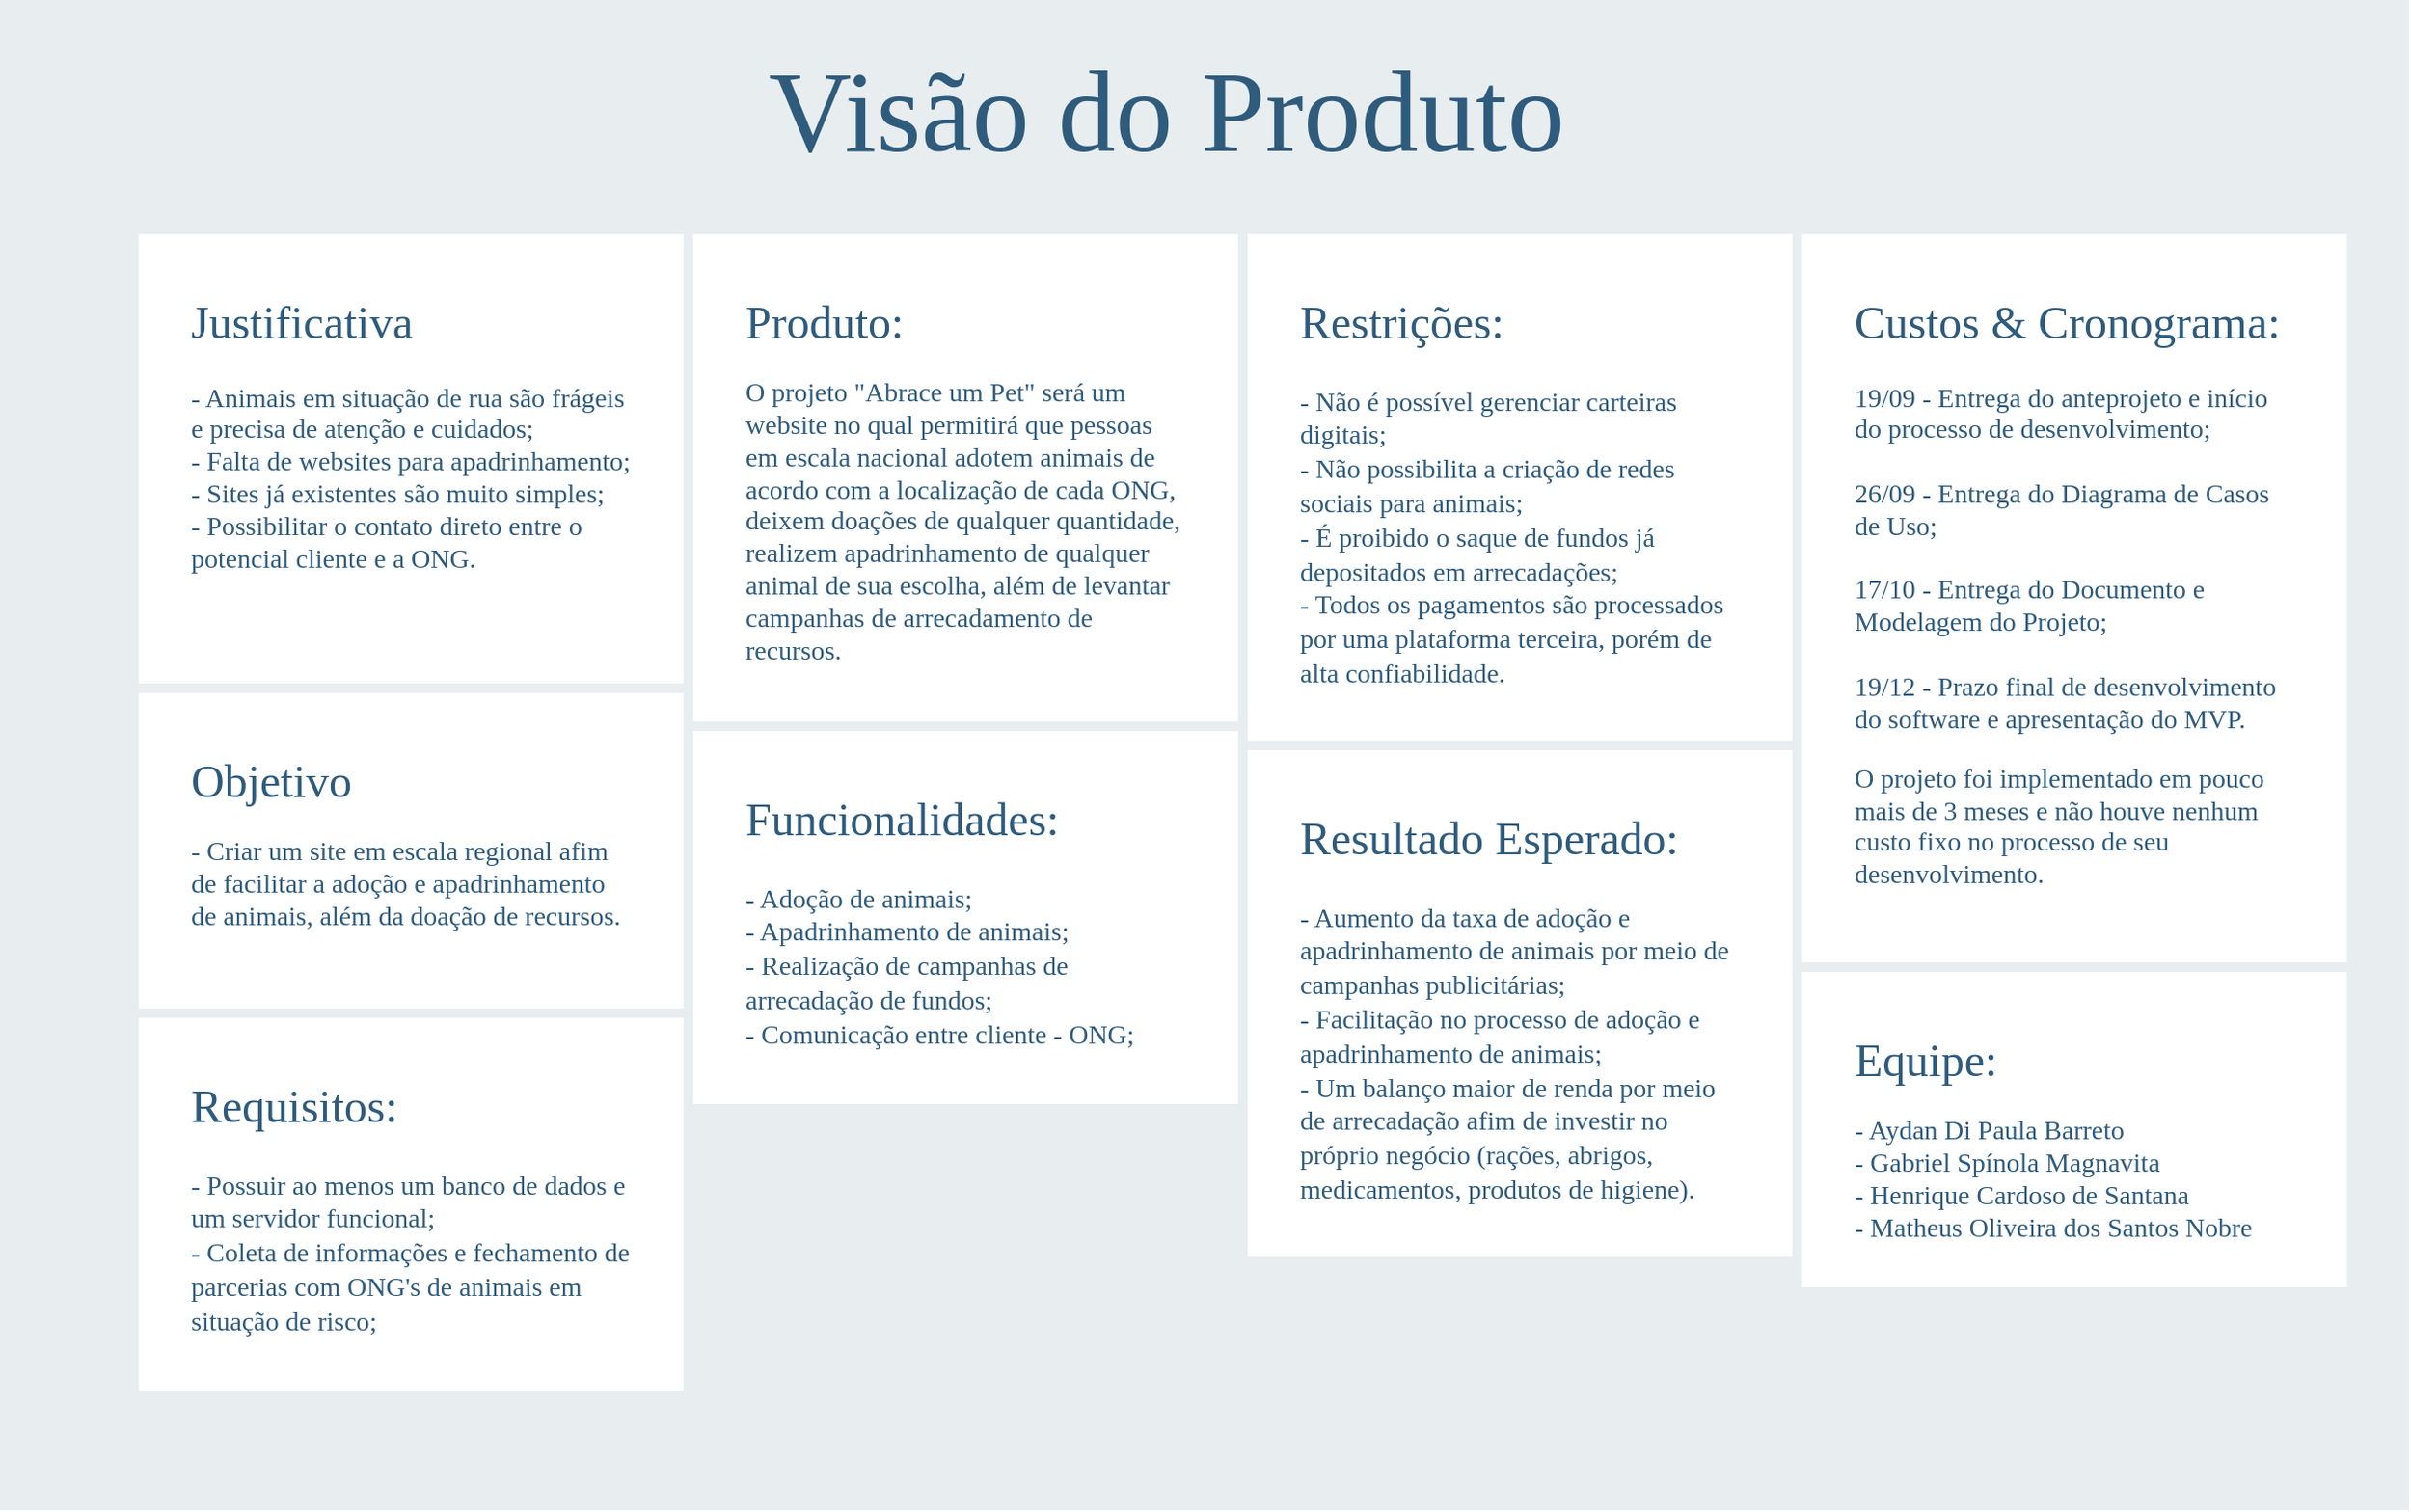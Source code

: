 <mxfile version="20.3.2" type="device"><diagram id="07fea595-8f29-1299-0266-81d95cde20df" name="Page-1"><mxGraphModel dx="3759" dy="796" grid="1" gridSize="10" guides="1" tooltips="1" connect="1" arrows="1" fold="1" page="1" pageScale="1" pageWidth="1169" pageHeight="827" background="none" math="0" shadow="0"><root><mxCell id="0"/><mxCell id="1" parent="0"/><mxCell id="698" value="" style="rounded=0;whiteSpace=wrap;html=1;shadow=0;labelBackgroundColor=none;strokeColor=none;strokeWidth=3;fillColor=#e8edf0;fontSize=60;fontColor=#2F5B7C;align=left;" parent="1" vertex="1"><mxGeometry x="-2320" y="20" width="1260" height="790" as="geometry"/></mxCell><mxCell id="700" value="&lt;font style=&quot;&quot;&gt;&lt;font face=&quot;Candara&quot; style=&quot;&quot;&gt;&lt;font style=&quot;font-size: 24px;&quot;&gt;Justificativa&lt;/font&gt;&lt;br&gt;&lt;font style=&quot;font-size: 14px;&quot;&gt;&lt;br&gt;- Animais em situação de rua são frágeis e precisa de atenção e cuidados;&lt;br&gt;- Falta de websites para apadrinhamento;&lt;br&gt;- Sites já existentes são muito simples;&lt;br&gt;- Possibilitar o contato direto entre o potencial cliente e a ONG.&lt;/font&gt;&lt;/font&gt;&lt;br&gt;&lt;/font&gt;" style="rounded=0;whiteSpace=wrap;html=1;shadow=0;labelBackgroundColor=none;strokeColor=#e8edf0;strokeWidth=5;fillColor=#ffffff;fontSize=12;fontColor=#2F5B7C;align=left;verticalAlign=top;spacing=30;" parent="1" vertex="1"><mxGeometry x="-2250" y="140" width="290" height="240" as="geometry"/></mxCell><mxCell id="708" value="&lt;font face=&quot;Candara&quot;&gt;Visão do Produto&lt;/font&gt;" style="text;html=1;resizable=0;points=[];autosize=1;align=left;verticalAlign=top;spacingTop=-4;fontSize=60;fontColor=#2F5B7C;" parent="1" vertex="1"><mxGeometry x="-1920" y="40" width="460" height="80" as="geometry"/></mxCell><mxCell id="kGamd8HL9jheAiwdSvyX-723" value="&lt;font style=&quot;&quot;&gt;&lt;font face=&quot;Candara&quot;&gt;&lt;font style=&quot;font-size: 24px;&quot;&gt;Objetivo&lt;/font&gt;&lt;br&gt;&lt;br&gt;&lt;font style=&quot;font-size: 14px; line-height: 1.2;&quot;&gt;- Criar um site em escala regional afim de facilitar a adoção e apadrinhamento de animais, além da doação de recursos.&lt;/font&gt;&lt;/font&gt;&lt;br&gt;&lt;/font&gt;" style="rounded=0;whiteSpace=wrap;html=1;shadow=0;labelBackgroundColor=none;strokeColor=#e8edf0;strokeWidth=5;fillColor=#ffffff;fontSize=12;fontColor=#2F5B7C;align=left;verticalAlign=top;spacing=30;" vertex="1" parent="1"><mxGeometry x="-2250" y="380" width="290" height="170" as="geometry"/></mxCell><mxCell id="kGamd8HL9jheAiwdSvyX-724" value="&lt;font style=&quot;&quot;&gt;&lt;font style=&quot;&quot; face=&quot;Candara&quot;&gt;&lt;font style=&quot;font-size: 24px;&quot;&gt;Equipe:&lt;/font&gt;&lt;br&gt;&lt;br&gt;&lt;font style=&quot;font-size: 14px;&quot;&gt;- Aydan Di Paula Barreto&lt;br&gt;- Gabriel Spínola Magnavita&lt;br&gt;- Henrique Cardoso de Santana&lt;br&gt;- Matheus Oliveira dos Santos Nobre&lt;/font&gt;&lt;/font&gt;&lt;br&gt;&lt;/font&gt;" style="rounded=0;whiteSpace=wrap;html=1;shadow=0;labelBackgroundColor=none;strokeColor=#e8edf0;strokeWidth=5;fillColor=#ffffff;fontSize=12;fontColor=#2F5B7C;align=left;verticalAlign=top;spacing=30;" vertex="1" parent="1"><mxGeometry x="-1380" y="526" width="290" height="170" as="geometry"/></mxCell><mxCell id="kGamd8HL9jheAiwdSvyX-725" value="&lt;font style=&quot;&quot;&gt;&lt;font face=&quot;Candara&quot;&gt;&lt;span style=&quot;font-size: 24px;&quot;&gt;Produto:&lt;br&gt;&lt;/span&gt;&lt;br&gt;&lt;font style=&quot;font-size: 14px;&quot;&gt;O projeto &quot;Abrace um Pet&quot; será um website no qual permitirá que pessoas em escala nacional adotem animais de acordo com a localização de cada ONG, deixem doações de qualquer quantidade, realizem apadrinhamento de qualquer animal de sua escolha, além de levantar campanhas de arrecadamento de recursos.&lt;/font&gt;&lt;/font&gt;&lt;br&gt;&lt;/font&gt;" style="rounded=0;whiteSpace=wrap;html=1;shadow=0;labelBackgroundColor=none;strokeColor=#e8edf0;strokeWidth=5;fillColor=#ffffff;fontSize=12;fontColor=#2F5B7C;align=left;verticalAlign=top;spacing=30;" vertex="1" parent="1"><mxGeometry x="-1960" y="140" width="290" height="260" as="geometry"/></mxCell><mxCell id="kGamd8HL9jheAiwdSvyX-726" value="&lt;font style=&quot;font-size: 14px;&quot;&gt;&lt;font style=&quot;font-size: 14px;&quot; face=&quot;Candara&quot;&gt;&lt;span style=&quot;font-size: 24px;&quot;&gt;Funcionalidades:&lt;br&gt;&lt;/span&gt;&lt;br&gt;- Adoção de animais;&lt;br&gt;- Apadrinhamento de animais;&lt;br&gt;- Realização de campanhas de arrecadação de fundos;&lt;br&gt;- Comunicação entre cliente - ONG;&lt;br&gt;&lt;/font&gt;&lt;br&gt;&lt;/font&gt;" style="rounded=0;whiteSpace=wrap;html=1;shadow=0;labelBackgroundColor=none;strokeColor=#e8edf0;strokeWidth=5;fillColor=#ffffff;fontSize=12;fontColor=#2F5B7C;align=left;verticalAlign=top;spacing=30;" vertex="1" parent="1"><mxGeometry x="-1960" y="400" width="290" height="200" as="geometry"/></mxCell><mxCell id="kGamd8HL9jheAiwdSvyX-727" value="&lt;font style=&quot;font-size: 14px;&quot;&gt;&lt;font style=&quot;font-size: 14px;&quot; face=&quot;Candara&quot;&gt;&lt;span style=&quot;font-size: 24px;&quot;&gt;Restrições:&lt;br&gt;&lt;/span&gt;&lt;br&gt;- Não é possível gerenciar carteiras digitais;&lt;br&gt;- Não possibilita a criação de redes sociais para animais;&lt;br&gt;- É proibido o saque de fundos já depositados em arrecadações;&lt;br&gt;- Todos os pagamentos são processados por uma plataforma terceira, porém de alta confiabilidade.&lt;br&gt;&lt;br&gt;&lt;/font&gt;&lt;br&gt;&lt;/font&gt;" style="rounded=0;whiteSpace=wrap;html=1;shadow=0;labelBackgroundColor=none;strokeColor=#e8edf0;strokeWidth=5;fillColor=#ffffff;fontSize=12;fontColor=#2F5B7C;align=left;verticalAlign=top;spacing=30;" vertex="1" parent="1"><mxGeometry x="-1670" y="140" width="290" height="270" as="geometry"/></mxCell><mxCell id="kGamd8HL9jheAiwdSvyX-728" value="&lt;font style=&quot;font-size: 14px;&quot;&gt;&lt;font style=&quot;font-size: 14px;&quot; face=&quot;Candara&quot;&gt;&lt;span style=&quot;font-size: 24px;&quot;&gt;Requisitos:&lt;br&gt;&lt;/span&gt;&lt;br&gt;- Possuir ao menos um banco de dados e um servidor funcional;&lt;br&gt;- Coleta de informações e fechamento de parcerias com ONG's de animais em situação de risco;&lt;br&gt;&lt;br&gt;&lt;/font&gt;&lt;br&gt;&lt;/font&gt;" style="rounded=0;whiteSpace=wrap;html=1;shadow=0;labelBackgroundColor=none;strokeColor=#e8edf0;strokeWidth=5;fillColor=#ffffff;fontSize=12;fontColor=#2F5B7C;align=left;verticalAlign=top;spacing=30;" vertex="1" parent="1"><mxGeometry x="-2250" y="550" width="290" height="200" as="geometry"/></mxCell><mxCell id="kGamd8HL9jheAiwdSvyX-729" value="&lt;font style=&quot;font-size: 14px;&quot;&gt;&lt;font style=&quot;font-size: 14px;&quot; face=&quot;Candara&quot;&gt;&lt;span style=&quot;font-size: 24px;&quot;&gt;Resultado Esperado:&lt;br&gt;&lt;/span&gt;&lt;br&gt;- Aumento da taxa de adoção e apadrinhamento de animais por meio de campanhas publicitárias;&lt;br&gt;- Facilitação no processo de adoção e apadrinhamento de animais;&lt;br&gt;- Um balanço maior de renda por meio de arrecadação afim de investir no próprio negócio (rações, abrigos, medicamentos, produtos de higiene).&amp;nbsp;&lt;br&gt;&lt;/font&gt;&lt;br&gt;&lt;/font&gt;" style="rounded=0;whiteSpace=wrap;html=1;shadow=0;labelBackgroundColor=none;strokeColor=#e8edf0;strokeWidth=5;fillColor=#ffffff;fontSize=12;fontColor=#2F5B7C;align=left;verticalAlign=top;spacing=30;" vertex="1" parent="1"><mxGeometry x="-1670" y="410" width="290" height="270" as="geometry"/></mxCell><mxCell id="kGamd8HL9jheAiwdSvyX-731" value="&lt;font style=&quot;&quot;&gt;&lt;font style=&quot;font-size: 14px;&quot; face=&quot;Candara&quot;&gt;&lt;span style=&quot;font-size: 24px;&quot;&gt;Custos &amp;amp; Cronograma:&lt;br&gt;&lt;/span&gt;&lt;br&gt;19/09 - Entrega do anteprojeto e início do processo de desenvolvimento;&lt;br&gt;&lt;br&gt;26/09 - Entrega do Diagrama de Casos de Uso;&lt;br&gt;&lt;br&gt;17/10 - Entrega do Documento e Modelagem do Projeto;&lt;br&gt;&lt;br&gt;&lt;/font&gt;&lt;font style=&quot;&quot;&gt;&lt;font style=&quot;font-size: 14px;&quot; face=&quot;Candara&quot;&gt;19/12 - Prazo final de desenvolvimento do software e apresentação do MVP.&lt;br&gt;&lt;/font&gt;&lt;br&gt;&lt;font face=&quot;Candara&quot; style=&quot;font-size: 14px;&quot;&gt;O projeto foi implementado em pouco mais de 3 meses e não houve nenhum custo fixo no processo de seu desenvolvimento.&lt;/font&gt;&lt;br&gt;&lt;br&gt;&lt;br&gt;&lt;/font&gt;&lt;br&gt;&lt;/font&gt;" style="rounded=0;whiteSpace=wrap;html=1;shadow=0;labelBackgroundColor=none;strokeColor=#e8edf0;strokeWidth=5;fillColor=#ffffff;fontSize=12;fontColor=#2F5B7C;align=left;verticalAlign=top;spacing=30;" vertex="1" parent="1"><mxGeometry x="-1380" y="140" width="290" height="386" as="geometry"/></mxCell></root></mxGraphModel></diagram></mxfile>